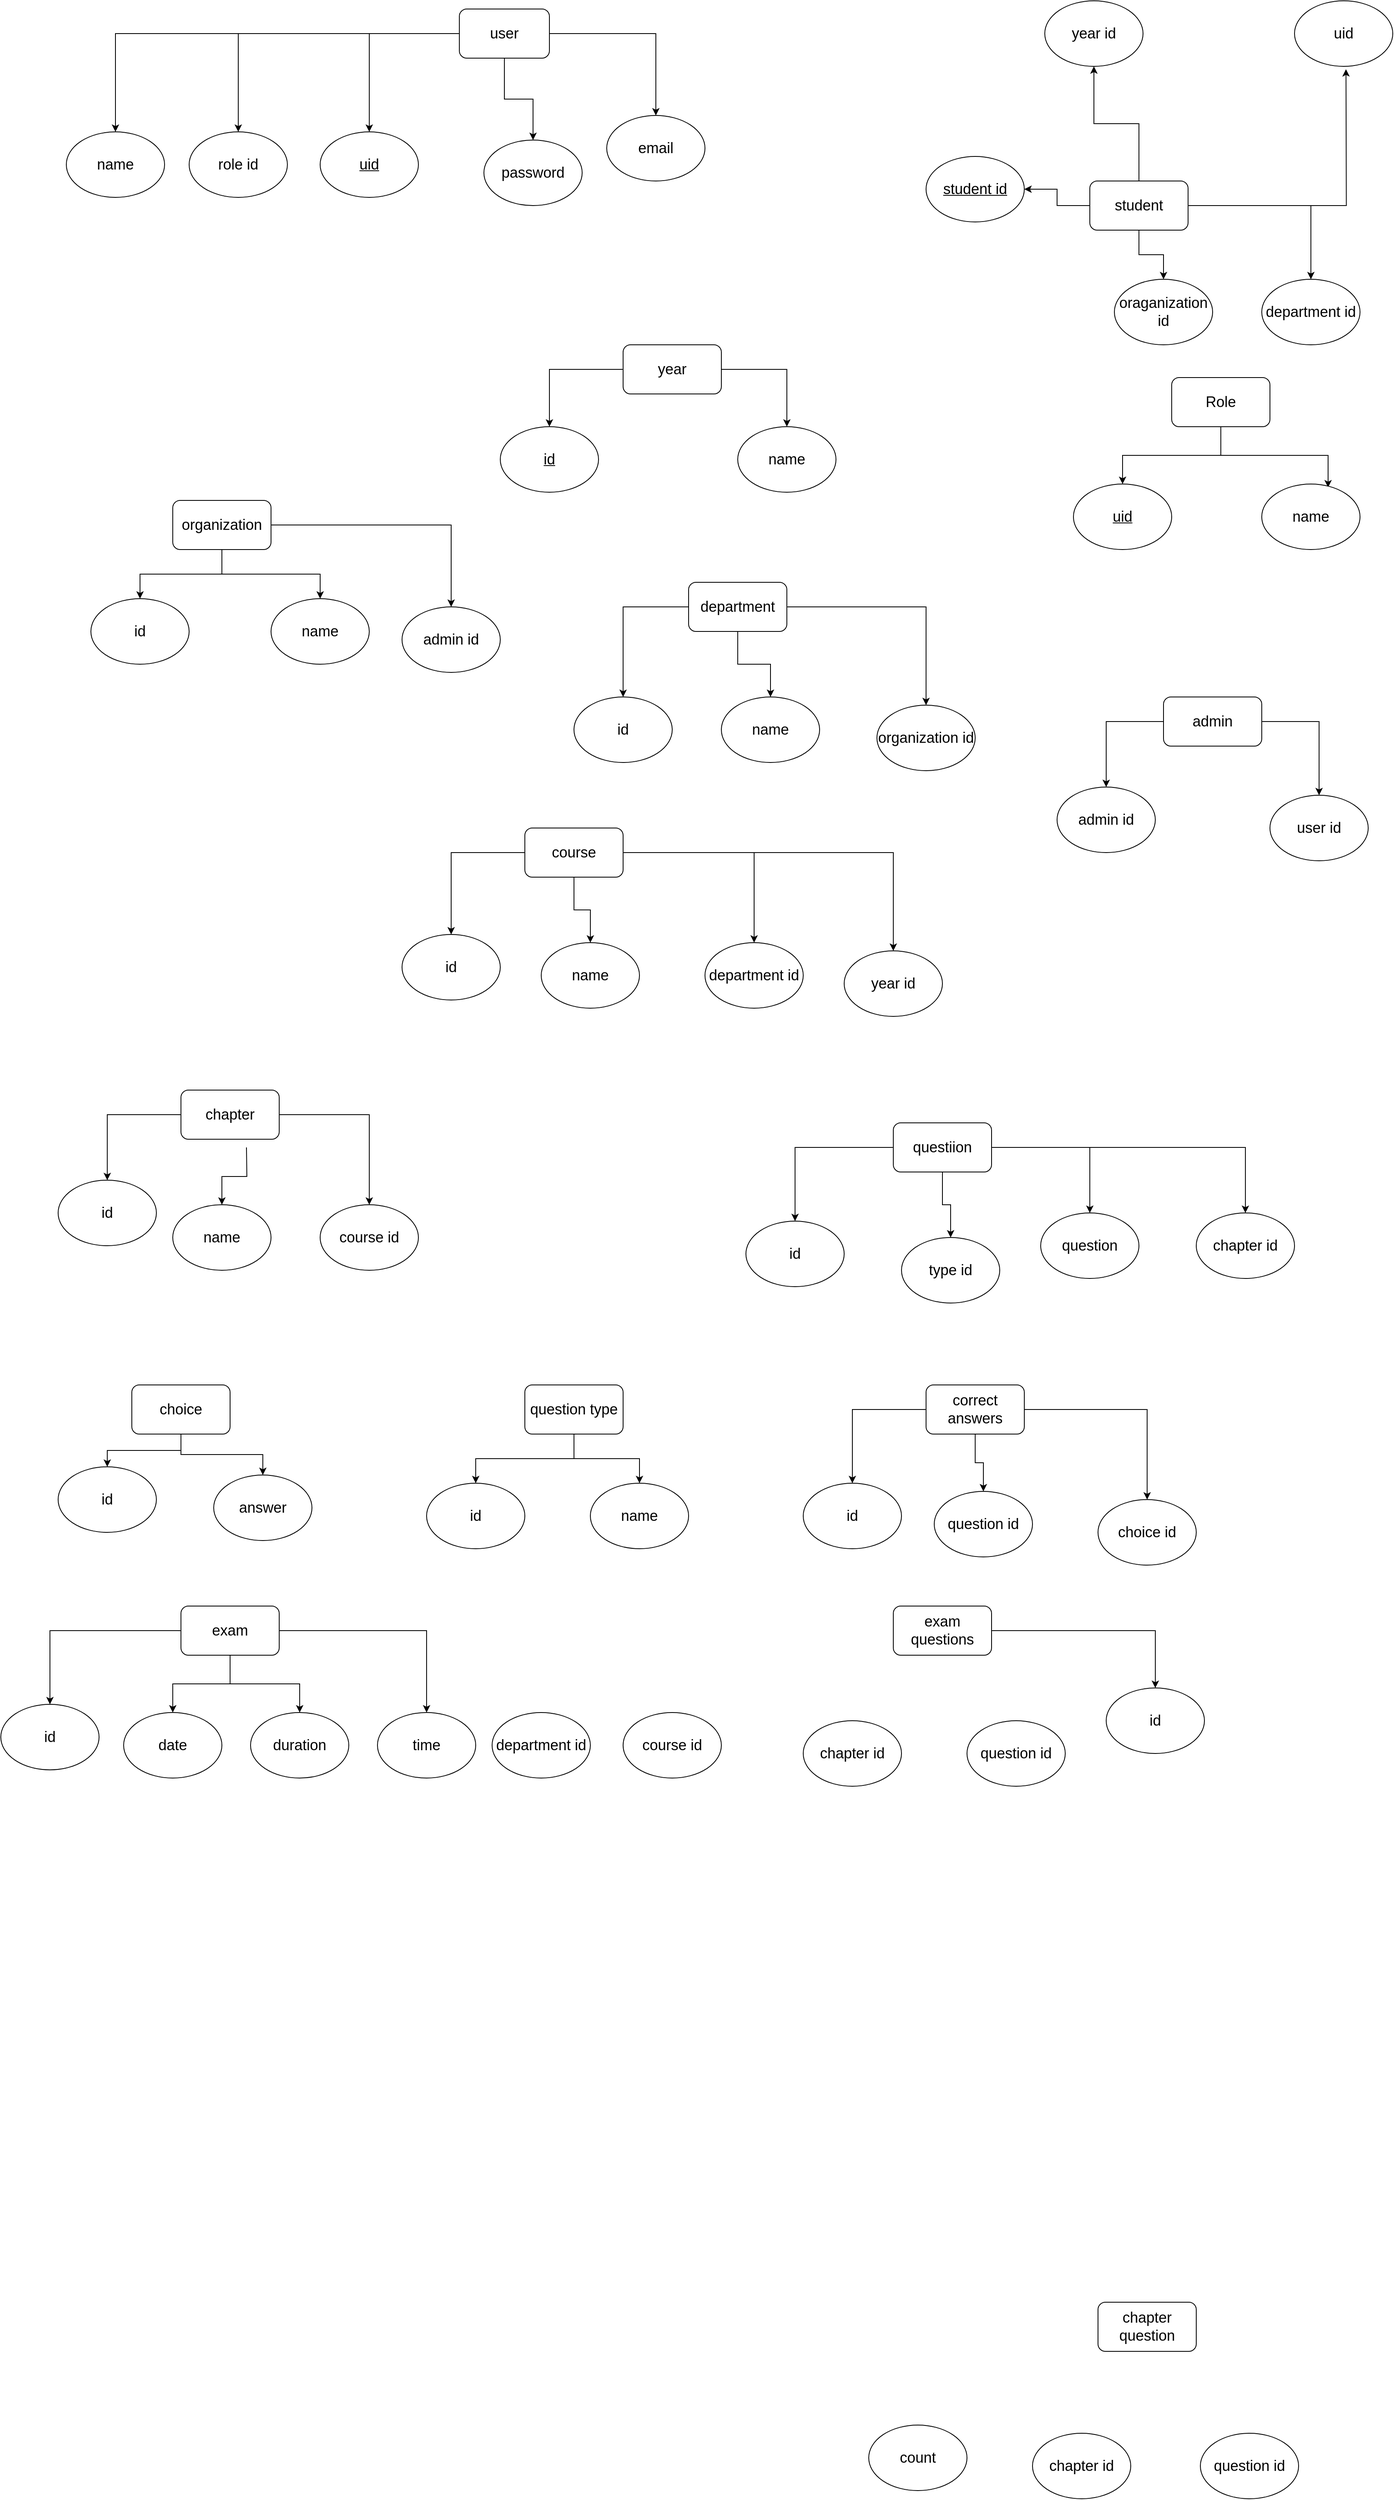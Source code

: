 <mxfile version="13.4.4" type="device"><diagram id="XFoOq5l1BU6RsOV7WT48" name="Page-1"><mxGraphModel dx="2926" dy="1160" grid="1" gridSize="10" guides="1" tooltips="1" connect="1" arrows="1" fold="1" page="1" pageScale="1" pageWidth="850" pageHeight="1100" math="0" shadow="0"><root><mxCell id="0"/><mxCell id="1" parent="0"/><mxCell id="9NqZcU6P9ZNwArJFt40M-3" style="edgeStyle=orthogonalEdgeStyle;rounded=0;orthogonalLoop=1;jettySize=auto;html=1;entryX=0.607;entryY=1.043;entryDx=0;entryDy=0;entryPerimeter=0;fontSize=18;" edge="1" parent="1" source="9NqZcU6P9ZNwArJFt40M-1"><mxGeometry relative="1" as="geometry"><mxPoint x="792.84" y="93.44" as="targetPoint"/></mxGeometry></mxCell><mxCell id="9NqZcU6P9ZNwArJFt40M-50" style="edgeStyle=orthogonalEdgeStyle;rounded=0;orthogonalLoop=1;jettySize=auto;html=1;entryX=0.5;entryY=0;entryDx=0;entryDy=0;fontSize=18;" edge="1" parent="1" source="9NqZcU6P9ZNwArJFt40M-1" target="9NqZcU6P9ZNwArJFt40M-40"><mxGeometry relative="1" as="geometry"/></mxCell><mxCell id="9NqZcU6P9ZNwArJFt40M-54" style="edgeStyle=orthogonalEdgeStyle;rounded=0;orthogonalLoop=1;jettySize=auto;html=1;entryX=0.5;entryY=0;entryDx=0;entryDy=0;fontSize=18;" edge="1" parent="1" source="9NqZcU6P9ZNwArJFt40M-1" target="9NqZcU6P9ZNwArJFt40M-53"><mxGeometry relative="1" as="geometry"/></mxCell><mxCell id="9NqZcU6P9ZNwArJFt40M-63" style="edgeStyle=orthogonalEdgeStyle;rounded=0;orthogonalLoop=1;jettySize=auto;html=1;entryX=0.5;entryY=1;entryDx=0;entryDy=0;fontSize=18;" edge="1" parent="1" source="9NqZcU6P9ZNwArJFt40M-1" target="9NqZcU6P9ZNwArJFt40M-28"><mxGeometry relative="1" as="geometry"/></mxCell><mxCell id="9NqZcU6P9ZNwArJFt40M-64" style="edgeStyle=orthogonalEdgeStyle;rounded=0;orthogonalLoop=1;jettySize=auto;html=1;entryX=1;entryY=0.5;entryDx=0;entryDy=0;fontSize=18;" edge="1" parent="1" source="9NqZcU6P9ZNwArJFt40M-1" target="9NqZcU6P9ZNwArJFt40M-32"><mxGeometry relative="1" as="geometry"/></mxCell><mxCell id="9NqZcU6P9ZNwArJFt40M-1" value="&lt;font style=&quot;font-size: 18px;&quot;&gt;student&lt;/font&gt;" style="rounded=1;whiteSpace=wrap;html=1;fontSize=18;" vertex="1" parent="1"><mxGeometry x="480" y="230" width="120" height="60" as="geometry"/></mxCell><mxCell id="9NqZcU6P9ZNwArJFt40M-2" value="uid" style="ellipse;whiteSpace=wrap;html=1;fontSize=18;" vertex="1" parent="1"><mxGeometry x="730" y="10" width="120" height="80" as="geometry"/></mxCell><mxCell id="9NqZcU6P9ZNwArJFt40M-4" value="name" style="ellipse;whiteSpace=wrap;html=1;fontSize=18;" vertex="1" parent="1"><mxGeometry x="-770" y="170" width="120" height="80" as="geometry"/></mxCell><mxCell id="9NqZcU6P9ZNwArJFt40M-10" value="email" style="ellipse;whiteSpace=wrap;html=1;fontSize=18;" vertex="1" parent="1"><mxGeometry x="-110" y="150" width="120" height="80" as="geometry"/></mxCell><mxCell id="9NqZcU6P9ZNwArJFt40M-11" value="password" style="ellipse;whiteSpace=wrap;html=1;fontSize=18;" vertex="1" parent="1"><mxGeometry x="-260" y="180" width="120" height="80" as="geometry"/></mxCell><mxCell id="9NqZcU6P9ZNwArJFt40M-13" style="edgeStyle=orthogonalEdgeStyle;rounded=0;orthogonalLoop=1;jettySize=auto;html=1;fontSize=18;" edge="1" parent="1" source="9NqZcU6P9ZNwArJFt40M-12" target="9NqZcU6P9ZNwArJFt40M-10"><mxGeometry relative="1" as="geometry"/></mxCell><mxCell id="9NqZcU6P9ZNwArJFt40M-14" style="edgeStyle=orthogonalEdgeStyle;rounded=0;orthogonalLoop=1;jettySize=auto;html=1;entryX=0.5;entryY=0;entryDx=0;entryDy=0;fontSize=18;" edge="1" parent="1" source="9NqZcU6P9ZNwArJFt40M-12" target="9NqZcU6P9ZNwArJFt40M-11"><mxGeometry relative="1" as="geometry"/></mxCell><mxCell id="9NqZcU6P9ZNwArJFt40M-16" style="edgeStyle=orthogonalEdgeStyle;rounded=0;orthogonalLoop=1;jettySize=auto;html=1;entryX=0.5;entryY=0;entryDx=0;entryDy=0;fontSize=18;" edge="1" parent="1" source="9NqZcU6P9ZNwArJFt40M-12" target="9NqZcU6P9ZNwArJFt40M-15"><mxGeometry relative="1" as="geometry"/></mxCell><mxCell id="9NqZcU6P9ZNwArJFt40M-31" style="edgeStyle=orthogonalEdgeStyle;rounded=0;orthogonalLoop=1;jettySize=auto;html=1;entryX=0.5;entryY=0;entryDx=0;entryDy=0;fontSize=18;" edge="1" parent="1" source="9NqZcU6P9ZNwArJFt40M-12" target="9NqZcU6P9ZNwArJFt40M-30"><mxGeometry relative="1" as="geometry"/></mxCell><mxCell id="9NqZcU6P9ZNwArJFt40M-62" style="edgeStyle=orthogonalEdgeStyle;rounded=0;orthogonalLoop=1;jettySize=auto;html=1;entryX=0.5;entryY=0;entryDx=0;entryDy=0;fontSize=18;" edge="1" parent="1" source="9NqZcU6P9ZNwArJFt40M-12" target="9NqZcU6P9ZNwArJFt40M-4"><mxGeometry relative="1" as="geometry"/></mxCell><mxCell id="9NqZcU6P9ZNwArJFt40M-12" value="user" style="rounded=1;whiteSpace=wrap;html=1;fontSize=18;" vertex="1" parent="1"><mxGeometry x="-290" y="20" width="110" height="60" as="geometry"/></mxCell><mxCell id="9NqZcU6P9ZNwArJFt40M-15" value="uid" style="ellipse;whiteSpace=wrap;html=1;fontSize=18;fontStyle=4" vertex="1" parent="1"><mxGeometry x="-460" y="170" width="120" height="80" as="geometry"/></mxCell><mxCell id="9NqZcU6P9ZNwArJFt40M-17" value="id" style="ellipse;whiteSpace=wrap;html=1;fontSize=18;fontStyle=4" vertex="1" parent="1"><mxGeometry x="-240" y="530" width="120" height="80" as="geometry"/></mxCell><mxCell id="9NqZcU6P9ZNwArJFt40M-21" style="edgeStyle=orthogonalEdgeStyle;rounded=0;orthogonalLoop=1;jettySize=auto;html=1;entryX=0.5;entryY=0;entryDx=0;entryDy=0;fontSize=18;" edge="1" parent="1" source="9NqZcU6P9ZNwArJFt40M-18" target="9NqZcU6P9ZNwArJFt40M-19"><mxGeometry relative="1" as="geometry"/></mxCell><mxCell id="9NqZcU6P9ZNwArJFt40M-22" style="edgeStyle=orthogonalEdgeStyle;rounded=0;orthogonalLoop=1;jettySize=auto;html=1;entryX=0.675;entryY=0.052;entryDx=0;entryDy=0;entryPerimeter=0;fontSize=18;" edge="1" parent="1" source="9NqZcU6P9ZNwArJFt40M-18" target="9NqZcU6P9ZNwArJFt40M-20"><mxGeometry relative="1" as="geometry"/></mxCell><mxCell id="9NqZcU6P9ZNwArJFt40M-18" value="Role" style="rounded=1;whiteSpace=wrap;html=1;fontSize=18;" vertex="1" parent="1"><mxGeometry x="580" y="470" width="120" height="60" as="geometry"/></mxCell><mxCell id="9NqZcU6P9ZNwArJFt40M-19" value="uid" style="ellipse;whiteSpace=wrap;html=1;fontSize=18;fontStyle=4" vertex="1" parent="1"><mxGeometry x="460" y="600" width="120" height="80" as="geometry"/></mxCell><mxCell id="9NqZcU6P9ZNwArJFt40M-20" value="name" style="ellipse;whiteSpace=wrap;html=1;fontSize=18;" vertex="1" parent="1"><mxGeometry x="690" y="600" width="120" height="80" as="geometry"/></mxCell><mxCell id="9NqZcU6P9ZNwArJFt40M-25" style="edgeStyle=orthogonalEdgeStyle;rounded=0;orthogonalLoop=1;jettySize=auto;html=1;entryX=0.5;entryY=0;entryDx=0;entryDy=0;fontSize=18;" edge="1" parent="1" source="9NqZcU6P9ZNwArJFt40M-23" target="9NqZcU6P9ZNwArJFt40M-17"><mxGeometry relative="1" as="geometry"/></mxCell><mxCell id="9NqZcU6P9ZNwArJFt40M-27" style="edgeStyle=orthogonalEdgeStyle;rounded=0;orthogonalLoop=1;jettySize=auto;html=1;fontSize=18;" edge="1" parent="1" source="9NqZcU6P9ZNwArJFt40M-23" target="9NqZcU6P9ZNwArJFt40M-26"><mxGeometry relative="1" as="geometry"/></mxCell><mxCell id="9NqZcU6P9ZNwArJFt40M-23" value="year" style="rounded=1;whiteSpace=wrap;html=1;fontSize=18;" vertex="1" parent="1"><mxGeometry x="-90" y="430" width="120" height="60" as="geometry"/></mxCell><mxCell id="9NqZcU6P9ZNwArJFt40M-26" value="name" style="ellipse;whiteSpace=wrap;html=1;fontSize=18;" vertex="1" parent="1"><mxGeometry x="50" y="530" width="120" height="80" as="geometry"/></mxCell><mxCell id="9NqZcU6P9ZNwArJFt40M-28" value="year id" style="ellipse;whiteSpace=wrap;html=1;fontSize=18;" vertex="1" parent="1"><mxGeometry x="425" y="10" width="120" height="80" as="geometry"/></mxCell><mxCell id="9NqZcU6P9ZNwArJFt40M-30" value="role id" style="ellipse;whiteSpace=wrap;html=1;fontSize=18;" vertex="1" parent="1"><mxGeometry x="-620" y="170" width="120" height="80" as="geometry"/></mxCell><mxCell id="9NqZcU6P9ZNwArJFt40M-32" value="student id" style="ellipse;whiteSpace=wrap;html=1;fontSize=18;fontStyle=4" vertex="1" parent="1"><mxGeometry x="280" y="200" width="120" height="80" as="geometry"/></mxCell><mxCell id="9NqZcU6P9ZNwArJFt40M-38" style="edgeStyle=orthogonalEdgeStyle;rounded=0;orthogonalLoop=1;jettySize=auto;html=1;entryX=0.5;entryY=0;entryDx=0;entryDy=0;fontSize=18;" edge="1" parent="1" source="9NqZcU6P9ZNwArJFt40M-35" target="9NqZcU6P9ZNwArJFt40M-36"><mxGeometry relative="1" as="geometry"/></mxCell><mxCell id="9NqZcU6P9ZNwArJFt40M-39" style="edgeStyle=orthogonalEdgeStyle;rounded=0;orthogonalLoop=1;jettySize=auto;html=1;fontSize=18;" edge="1" parent="1" source="9NqZcU6P9ZNwArJFt40M-35" target="9NqZcU6P9ZNwArJFt40M-37"><mxGeometry relative="1" as="geometry"/></mxCell><mxCell id="9NqZcU6P9ZNwArJFt40M-48" style="edgeStyle=orthogonalEdgeStyle;rounded=0;orthogonalLoop=1;jettySize=auto;html=1;entryX=0.5;entryY=0;entryDx=0;entryDy=0;fontSize=18;" edge="1" parent="1" source="9NqZcU6P9ZNwArJFt40M-35" target="9NqZcU6P9ZNwArJFt40M-47"><mxGeometry relative="1" as="geometry"/></mxCell><mxCell id="9NqZcU6P9ZNwArJFt40M-35" value="organization" style="rounded=1;whiteSpace=wrap;html=1;fontSize=18;" vertex="1" parent="1"><mxGeometry x="-640" y="620" width="120" height="60" as="geometry"/></mxCell><mxCell id="9NqZcU6P9ZNwArJFt40M-36" value="id" style="ellipse;whiteSpace=wrap;html=1;fontSize=18;" vertex="1" parent="1"><mxGeometry x="-740" y="740" width="120" height="80" as="geometry"/></mxCell><mxCell id="9NqZcU6P9ZNwArJFt40M-37" value="name" style="ellipse;whiteSpace=wrap;html=1;fontSize=18;" vertex="1" parent="1"><mxGeometry x="-520" y="740" width="120" height="80" as="geometry"/></mxCell><mxCell id="9NqZcU6P9ZNwArJFt40M-40" value="oraganization id" style="ellipse;whiteSpace=wrap;html=1;fontSize=18;" vertex="1" parent="1"><mxGeometry x="510" y="350" width="120" height="80" as="geometry"/></mxCell><mxCell id="9NqZcU6P9ZNwArJFt40M-44" style="edgeStyle=orthogonalEdgeStyle;rounded=0;orthogonalLoop=1;jettySize=auto;html=1;entryX=0.5;entryY=0;entryDx=0;entryDy=0;fontSize=18;" edge="1" parent="1" source="9NqZcU6P9ZNwArJFt40M-42" target="9NqZcU6P9ZNwArJFt40M-43"><mxGeometry relative="1" as="geometry"/></mxCell><mxCell id="9NqZcU6P9ZNwArJFt40M-52" style="edgeStyle=orthogonalEdgeStyle;rounded=0;orthogonalLoop=1;jettySize=auto;html=1;entryX=0.5;entryY=0;entryDx=0;entryDy=0;fontSize=18;" edge="1" parent="1" source="9NqZcU6P9ZNwArJFt40M-42" target="9NqZcU6P9ZNwArJFt40M-51"><mxGeometry relative="1" as="geometry"/></mxCell><mxCell id="9NqZcU6P9ZNwArJFt40M-56" style="edgeStyle=orthogonalEdgeStyle;rounded=0;orthogonalLoop=1;jettySize=auto;html=1;entryX=0.5;entryY=0;entryDx=0;entryDy=0;fontSize=18;" edge="1" parent="1" source="9NqZcU6P9ZNwArJFt40M-42" target="9NqZcU6P9ZNwArJFt40M-55"><mxGeometry relative="1" as="geometry"/></mxCell><mxCell id="9NqZcU6P9ZNwArJFt40M-42" value="department" style="rounded=1;whiteSpace=wrap;html=1;fontSize=18;" vertex="1" parent="1"><mxGeometry x="-10" y="720" width="120" height="60" as="geometry"/></mxCell><mxCell id="9NqZcU6P9ZNwArJFt40M-43" value="id" style="ellipse;whiteSpace=wrap;html=1;fontSize=18;" vertex="1" parent="1"><mxGeometry x="-150" y="860" width="120" height="80" as="geometry"/></mxCell><mxCell id="9NqZcU6P9ZNwArJFt40M-58" style="edgeStyle=orthogonalEdgeStyle;rounded=0;orthogonalLoop=1;jettySize=auto;html=1;entryX=0.5;entryY=0;entryDx=0;entryDy=0;fontSize=18;" edge="1" parent="1" source="9NqZcU6P9ZNwArJFt40M-45" target="9NqZcU6P9ZNwArJFt40M-57"><mxGeometry relative="1" as="geometry"/></mxCell><mxCell id="9NqZcU6P9ZNwArJFt40M-60" style="edgeStyle=orthogonalEdgeStyle;rounded=0;orthogonalLoop=1;jettySize=auto;html=1;entryX=0.5;entryY=0;entryDx=0;entryDy=0;fontSize=18;" edge="1" parent="1" source="9NqZcU6P9ZNwArJFt40M-45" target="9NqZcU6P9ZNwArJFt40M-59"><mxGeometry relative="1" as="geometry"/></mxCell><mxCell id="9NqZcU6P9ZNwArJFt40M-45" value="admin" style="rounded=1;whiteSpace=wrap;html=1;fontSize=18;" vertex="1" parent="1"><mxGeometry x="570" y="860" width="120" height="60" as="geometry"/></mxCell><mxCell id="9NqZcU6P9ZNwArJFt40M-47" value="admin id" style="ellipse;whiteSpace=wrap;html=1;fontSize=18;" vertex="1" parent="1"><mxGeometry x="-360" y="750" width="120" height="80" as="geometry"/></mxCell><mxCell id="9NqZcU6P9ZNwArJFt40M-51" value="name" style="ellipse;whiteSpace=wrap;html=1;fontSize=18;" vertex="1" parent="1"><mxGeometry x="30" y="860" width="120" height="80" as="geometry"/></mxCell><mxCell id="9NqZcU6P9ZNwArJFt40M-53" value="department id" style="ellipse;whiteSpace=wrap;html=1;fontSize=18;" vertex="1" parent="1"><mxGeometry x="690" y="350" width="120" height="80" as="geometry"/></mxCell><mxCell id="9NqZcU6P9ZNwArJFt40M-55" value="organization id" style="ellipse;whiteSpace=wrap;html=1;fontSize=18;" vertex="1" parent="1"><mxGeometry x="220" y="870" width="120" height="80" as="geometry"/></mxCell><mxCell id="9NqZcU6P9ZNwArJFt40M-57" value="admin id" style="ellipse;whiteSpace=wrap;html=1;fontSize=18;" vertex="1" parent="1"><mxGeometry x="440" y="970" width="120" height="80" as="geometry"/></mxCell><mxCell id="9NqZcU6P9ZNwArJFt40M-59" value="user id" style="ellipse;whiteSpace=wrap;html=1;fontSize=18;" vertex="1" parent="1"><mxGeometry x="700" y="980" width="120" height="80" as="geometry"/></mxCell><mxCell id="9NqZcU6P9ZNwArJFt40M-69" style="edgeStyle=orthogonalEdgeStyle;rounded=0;orthogonalLoop=1;jettySize=auto;html=1;entryX=0.5;entryY=0;entryDx=0;entryDy=0;fontSize=18;" edge="1" parent="1" source="9NqZcU6P9ZNwArJFt40M-65" target="9NqZcU6P9ZNwArJFt40M-66"><mxGeometry relative="1" as="geometry"/></mxCell><mxCell id="9NqZcU6P9ZNwArJFt40M-70" style="edgeStyle=orthogonalEdgeStyle;rounded=0;orthogonalLoop=1;jettySize=auto;html=1;entryX=0.5;entryY=0;entryDx=0;entryDy=0;fontSize=18;" edge="1" parent="1" source="9NqZcU6P9ZNwArJFt40M-65" target="9NqZcU6P9ZNwArJFt40M-67"><mxGeometry relative="1" as="geometry"/></mxCell><mxCell id="9NqZcU6P9ZNwArJFt40M-71" style="edgeStyle=orthogonalEdgeStyle;rounded=0;orthogonalLoop=1;jettySize=auto;html=1;entryX=0.5;entryY=0;entryDx=0;entryDy=0;fontSize=18;" edge="1" parent="1" source="9NqZcU6P9ZNwArJFt40M-65" target="9NqZcU6P9ZNwArJFt40M-68"><mxGeometry relative="1" as="geometry"/></mxCell><mxCell id="9NqZcU6P9ZNwArJFt40M-74" style="edgeStyle=orthogonalEdgeStyle;rounded=0;orthogonalLoop=1;jettySize=auto;html=1;entryX=0.5;entryY=0;entryDx=0;entryDy=0;fontSize=18;" edge="1" parent="1" source="9NqZcU6P9ZNwArJFt40M-65" target="9NqZcU6P9ZNwArJFt40M-72"><mxGeometry relative="1" as="geometry"/></mxCell><mxCell id="9NqZcU6P9ZNwArJFt40M-65" value="course" style="rounded=1;whiteSpace=wrap;html=1;fontSize=18;" vertex="1" parent="1"><mxGeometry x="-210" y="1020" width="120" height="60" as="geometry"/></mxCell><mxCell id="9NqZcU6P9ZNwArJFt40M-66" value="id" style="ellipse;whiteSpace=wrap;html=1;fontSize=18;" vertex="1" parent="1"><mxGeometry x="-360" y="1150" width="120" height="80" as="geometry"/></mxCell><mxCell id="9NqZcU6P9ZNwArJFt40M-67" value="name" style="ellipse;whiteSpace=wrap;html=1;fontSize=18;" vertex="1" parent="1"><mxGeometry x="-190" y="1160" width="120" height="80" as="geometry"/></mxCell><mxCell id="9NqZcU6P9ZNwArJFt40M-68" value="department id" style="ellipse;whiteSpace=wrap;html=1;fontSize=18;" vertex="1" parent="1"><mxGeometry x="10" y="1160" width="120" height="80" as="geometry"/></mxCell><mxCell id="9NqZcU6P9ZNwArJFt40M-72" value="year id" style="ellipse;whiteSpace=wrap;html=1;fontSize=18;" vertex="1" parent="1"><mxGeometry x="180" y="1170" width="120" height="80" as="geometry"/></mxCell><mxCell id="9NqZcU6P9ZNwArJFt40M-73" value="id" style="ellipse;whiteSpace=wrap;html=1;fontSize=18;" vertex="1" parent="1"><mxGeometry x="-780" y="1450" width="120" height="80" as="geometry"/></mxCell><mxCell id="9NqZcU6P9ZNwArJFt40M-78" style="edgeStyle=orthogonalEdgeStyle;rounded=0;orthogonalLoop=1;jettySize=auto;html=1;entryX=0.5;entryY=0;entryDx=0;entryDy=0;fontSize=18;" edge="1" parent="1" source="9NqZcU6P9ZNwArJFt40M-75" target="9NqZcU6P9ZNwArJFt40M-73"><mxGeometry relative="1" as="geometry"/></mxCell><mxCell id="9NqZcU6P9ZNwArJFt40M-79" style="edgeStyle=orthogonalEdgeStyle;rounded=0;orthogonalLoop=1;jettySize=auto;html=1;entryX=0.5;entryY=0;entryDx=0;entryDy=0;fontSize=18;" edge="1" parent="1" target="9NqZcU6P9ZNwArJFt40M-76"><mxGeometry relative="1" as="geometry"><mxPoint x="-550" y="1410" as="sourcePoint"/></mxGeometry></mxCell><mxCell id="9NqZcU6P9ZNwArJFt40M-80" style="edgeStyle=orthogonalEdgeStyle;rounded=0;orthogonalLoop=1;jettySize=auto;html=1;entryX=0.5;entryY=0;entryDx=0;entryDy=0;fontSize=18;" edge="1" parent="1" source="9NqZcU6P9ZNwArJFt40M-75" target="9NqZcU6P9ZNwArJFt40M-77"><mxGeometry relative="1" as="geometry"/></mxCell><mxCell id="9NqZcU6P9ZNwArJFt40M-75" value="chapter" style="rounded=1;whiteSpace=wrap;html=1;fontSize=18;" vertex="1" parent="1"><mxGeometry x="-630" y="1340" width="120" height="60" as="geometry"/></mxCell><mxCell id="9NqZcU6P9ZNwArJFt40M-76" value="name" style="ellipse;whiteSpace=wrap;html=1;fontSize=18;" vertex="1" parent="1"><mxGeometry x="-640" y="1480" width="120" height="80" as="geometry"/></mxCell><mxCell id="9NqZcU6P9ZNwArJFt40M-77" value="course id" style="ellipse;whiteSpace=wrap;html=1;fontSize=18;" vertex="1" parent="1"><mxGeometry x="-460" y="1480" width="120" height="80" as="geometry"/></mxCell><mxCell id="9NqZcU6P9ZNwArJFt40M-85" style="edgeStyle=orthogonalEdgeStyle;rounded=0;orthogonalLoop=1;jettySize=auto;html=1;entryX=0.5;entryY=0;entryDx=0;entryDy=0;fontSize=18;" edge="1" parent="1" source="9NqZcU6P9ZNwArJFt40M-81" target="9NqZcU6P9ZNwArJFt40M-84"><mxGeometry relative="1" as="geometry"/></mxCell><mxCell id="9NqZcU6P9ZNwArJFt40M-86" style="edgeStyle=orthogonalEdgeStyle;rounded=0;orthogonalLoop=1;jettySize=auto;html=1;entryX=0.5;entryY=0;entryDx=0;entryDy=0;fontSize=18;" edge="1" parent="1" source="9NqZcU6P9ZNwArJFt40M-81" target="9NqZcU6P9ZNwArJFt40M-83"><mxGeometry relative="1" as="geometry"/></mxCell><mxCell id="9NqZcU6P9ZNwArJFt40M-108" style="edgeStyle=orthogonalEdgeStyle;rounded=0;orthogonalLoop=1;jettySize=auto;html=1;entryX=0.5;entryY=0;entryDx=0;entryDy=0;fontSize=18;" edge="1" parent="1" source="9NqZcU6P9ZNwArJFt40M-81" target="9NqZcU6P9ZNwArJFt40M-107"><mxGeometry relative="1" as="geometry"/></mxCell><mxCell id="9NqZcU6P9ZNwArJFt40M-123" style="edgeStyle=orthogonalEdgeStyle;rounded=0;orthogonalLoop=1;jettySize=auto;html=1;entryX=0.5;entryY=0;entryDx=0;entryDy=0;fontSize=18;" edge="1" parent="1" source="9NqZcU6P9ZNwArJFt40M-81" target="9NqZcU6P9ZNwArJFt40M-122"><mxGeometry relative="1" as="geometry"/></mxCell><mxCell id="9NqZcU6P9ZNwArJFt40M-81" value="questiion" style="rounded=1;whiteSpace=wrap;html=1;fontSize=18;" vertex="1" parent="1"><mxGeometry x="240" y="1380" width="120" height="60" as="geometry"/></mxCell><mxCell id="9NqZcU6P9ZNwArJFt40M-83" value="question" style="ellipse;whiteSpace=wrap;html=1;fontSize=18;" vertex="1" parent="1"><mxGeometry x="420" y="1490" width="120" height="80" as="geometry"/></mxCell><mxCell id="9NqZcU6P9ZNwArJFt40M-84" value="id" style="ellipse;whiteSpace=wrap;html=1;fontSize=18;" vertex="1" parent="1"><mxGeometry x="60" y="1500" width="120" height="80" as="geometry"/></mxCell><mxCell id="9NqZcU6P9ZNwArJFt40M-91" style="edgeStyle=orthogonalEdgeStyle;rounded=0;orthogonalLoop=1;jettySize=auto;html=1;fontSize=18;" edge="1" parent="1" source="9NqZcU6P9ZNwArJFt40M-88" target="9NqZcU6P9ZNwArJFt40M-90"><mxGeometry relative="1" as="geometry"/></mxCell><mxCell id="9NqZcU6P9ZNwArJFt40M-92" style="edgeStyle=orthogonalEdgeStyle;rounded=0;orthogonalLoop=1;jettySize=auto;html=1;entryX=0.5;entryY=0;entryDx=0;entryDy=0;fontSize=18;" edge="1" parent="1" source="9NqZcU6P9ZNwArJFt40M-88" target="9NqZcU6P9ZNwArJFt40M-89"><mxGeometry relative="1" as="geometry"/></mxCell><mxCell id="9NqZcU6P9ZNwArJFt40M-88" value="choice" style="rounded=1;whiteSpace=wrap;html=1;fontSize=18;" vertex="1" parent="1"><mxGeometry x="-690" y="1700" width="120" height="60" as="geometry"/></mxCell><mxCell id="9NqZcU6P9ZNwArJFt40M-89" value="answer" style="ellipse;whiteSpace=wrap;html=1;fontSize=18;" vertex="1" parent="1"><mxGeometry x="-590" y="1810" width="120" height="80" as="geometry"/></mxCell><mxCell id="9NqZcU6P9ZNwArJFt40M-90" value="id" style="ellipse;whiteSpace=wrap;html=1;fontSize=18;" vertex="1" parent="1"><mxGeometry x="-780" y="1800" width="120" height="80" as="geometry"/></mxCell><mxCell id="9NqZcU6P9ZNwArJFt40M-99" style="edgeStyle=orthogonalEdgeStyle;rounded=0;orthogonalLoop=1;jettySize=auto;html=1;entryX=0.5;entryY=0;entryDx=0;entryDy=0;fontSize=18;" edge="1" parent="1" source="9NqZcU6P9ZNwArJFt40M-95" target="9NqZcU6P9ZNwArJFt40M-96"><mxGeometry relative="1" as="geometry"/></mxCell><mxCell id="9NqZcU6P9ZNwArJFt40M-100" style="edgeStyle=orthogonalEdgeStyle;rounded=0;orthogonalLoop=1;jettySize=auto;html=1;entryX=0.5;entryY=0;entryDx=0;entryDy=0;fontSize=18;" edge="1" parent="1" source="9NqZcU6P9ZNwArJFt40M-95" target="9NqZcU6P9ZNwArJFt40M-97"><mxGeometry relative="1" as="geometry"/></mxCell><mxCell id="9NqZcU6P9ZNwArJFt40M-101" style="edgeStyle=orthogonalEdgeStyle;rounded=0;orthogonalLoop=1;jettySize=auto;html=1;entryX=0.5;entryY=0;entryDx=0;entryDy=0;fontSize=18;" edge="1" parent="1" source="9NqZcU6P9ZNwArJFt40M-95" target="9NqZcU6P9ZNwArJFt40M-98"><mxGeometry relative="1" as="geometry"/></mxCell><mxCell id="9NqZcU6P9ZNwArJFt40M-95" value="correct answers" style="rounded=1;whiteSpace=wrap;html=1;fontSize=18;" vertex="1" parent="1"><mxGeometry x="280" y="1700" width="120" height="60" as="geometry"/></mxCell><mxCell id="9NqZcU6P9ZNwArJFt40M-96" value="id" style="ellipse;whiteSpace=wrap;html=1;fontSize=18;" vertex="1" parent="1"><mxGeometry x="130" y="1820" width="120" height="80" as="geometry"/></mxCell><mxCell id="9NqZcU6P9ZNwArJFt40M-97" value="question id" style="ellipse;whiteSpace=wrap;html=1;fontSize=18;" vertex="1" parent="1"><mxGeometry x="290" y="1830" width="120" height="80" as="geometry"/></mxCell><mxCell id="9NqZcU6P9ZNwArJFt40M-98" value="choice id" style="ellipse;whiteSpace=wrap;html=1;fontSize=18;" vertex="1" parent="1"><mxGeometry x="490" y="1840" width="120" height="80" as="geometry"/></mxCell><mxCell id="9NqZcU6P9ZNwArJFt40M-105" style="edgeStyle=orthogonalEdgeStyle;rounded=0;orthogonalLoop=1;jettySize=auto;html=1;entryX=0.5;entryY=0;entryDx=0;entryDy=0;fontSize=18;" edge="1" parent="1" source="9NqZcU6P9ZNwArJFt40M-102" target="9NqZcU6P9ZNwArJFt40M-103"><mxGeometry relative="1" as="geometry"/></mxCell><mxCell id="9NqZcU6P9ZNwArJFt40M-106" style="edgeStyle=orthogonalEdgeStyle;rounded=0;orthogonalLoop=1;jettySize=auto;html=1;fontSize=18;" edge="1" parent="1" source="9NqZcU6P9ZNwArJFt40M-102" target="9NqZcU6P9ZNwArJFt40M-104"><mxGeometry relative="1" as="geometry"/></mxCell><mxCell id="9NqZcU6P9ZNwArJFt40M-102" value="question type" style="rounded=1;whiteSpace=wrap;html=1;fontSize=18;" vertex="1" parent="1"><mxGeometry x="-210" y="1700" width="120" height="60" as="geometry"/></mxCell><mxCell id="9NqZcU6P9ZNwArJFt40M-103" value="id" style="ellipse;whiteSpace=wrap;html=1;fontSize=18;" vertex="1" parent="1"><mxGeometry x="-330" y="1820" width="120" height="80" as="geometry"/></mxCell><mxCell id="9NqZcU6P9ZNwArJFt40M-104" value="name" style="ellipse;whiteSpace=wrap;html=1;fontSize=18;" vertex="1" parent="1"><mxGeometry x="-130" y="1820" width="120" height="80" as="geometry"/></mxCell><mxCell id="9NqZcU6P9ZNwArJFt40M-107" value="type id" style="ellipse;whiteSpace=wrap;html=1;fontSize=18;" vertex="1" parent="1"><mxGeometry x="250" y="1520" width="120" height="80" as="geometry"/></mxCell><mxCell id="9NqZcU6P9ZNwArJFt40M-112" style="edgeStyle=orthogonalEdgeStyle;rounded=0;orthogonalLoop=1;jettySize=auto;html=1;entryX=0.5;entryY=0;entryDx=0;entryDy=0;fontSize=18;" edge="1" parent="1" source="9NqZcU6P9ZNwArJFt40M-109" target="9NqZcU6P9ZNwArJFt40M-110"><mxGeometry relative="1" as="geometry"/></mxCell><mxCell id="9NqZcU6P9ZNwArJFt40M-114" style="edgeStyle=orthogonalEdgeStyle;rounded=0;orthogonalLoop=1;jettySize=auto;html=1;entryX=0.5;entryY=0;entryDx=0;entryDy=0;fontSize=18;" edge="1" parent="1" source="9NqZcU6P9ZNwArJFt40M-109" target="9NqZcU6P9ZNwArJFt40M-111"><mxGeometry relative="1" as="geometry"/></mxCell><mxCell id="9NqZcU6P9ZNwArJFt40M-115" style="edgeStyle=orthogonalEdgeStyle;rounded=0;orthogonalLoop=1;jettySize=auto;html=1;fontSize=18;" edge="1" parent="1" source="9NqZcU6P9ZNwArJFt40M-109" target="9NqZcU6P9ZNwArJFt40M-113"><mxGeometry relative="1" as="geometry"/></mxCell><mxCell id="9NqZcU6P9ZNwArJFt40M-117" style="edgeStyle=orthogonalEdgeStyle;rounded=0;orthogonalLoop=1;jettySize=auto;html=1;entryX=0.5;entryY=0;entryDx=0;entryDy=0;fontSize=18;" edge="1" parent="1" source="9NqZcU6P9ZNwArJFt40M-109" target="9NqZcU6P9ZNwArJFt40M-116"><mxGeometry relative="1" as="geometry"/></mxCell><mxCell id="9NqZcU6P9ZNwArJFt40M-109" value="exam" style="rounded=1;whiteSpace=wrap;html=1;fontSize=18;" vertex="1" parent="1"><mxGeometry x="-630" y="1970" width="120" height="60" as="geometry"/></mxCell><mxCell id="9NqZcU6P9ZNwArJFt40M-110" value="id" style="ellipse;whiteSpace=wrap;html=1;fontSize=18;" vertex="1" parent="1"><mxGeometry x="-850" y="2090" width="120" height="80" as="geometry"/></mxCell><mxCell id="9NqZcU6P9ZNwArJFt40M-111" value="date" style="ellipse;whiteSpace=wrap;html=1;fontSize=18;" vertex="1" parent="1"><mxGeometry x="-700" y="2100" width="120" height="80" as="geometry"/></mxCell><mxCell id="9NqZcU6P9ZNwArJFt40M-113" value="duration" style="ellipse;whiteSpace=wrap;html=1;fontSize=18;" vertex="1" parent="1"><mxGeometry x="-545" y="2100" width="120" height="80" as="geometry"/></mxCell><mxCell id="9NqZcU6P9ZNwArJFt40M-116" value="time" style="ellipse;whiteSpace=wrap;html=1;fontSize=18;" vertex="1" parent="1"><mxGeometry x="-390" y="2100" width="120" height="80" as="geometry"/></mxCell><mxCell id="9NqZcU6P9ZNwArJFt40M-118" value="department id" style="ellipse;whiteSpace=wrap;html=1;fontSize=18;" vertex="1" parent="1"><mxGeometry x="-250" y="2100" width="120" height="80" as="geometry"/></mxCell><mxCell id="9NqZcU6P9ZNwArJFt40M-119" value="course id" style="ellipse;whiteSpace=wrap;html=1;fontSize=18;" vertex="1" parent="1"><mxGeometry x="-90" y="2100" width="120" height="80" as="geometry"/></mxCell><mxCell id="9NqZcU6P9ZNwArJFt40M-120" value="chapter id" style="ellipse;whiteSpace=wrap;html=1;fontSize=18;" vertex="1" parent="1"><mxGeometry x="130" y="2110" width="120" height="80" as="geometry"/></mxCell><mxCell id="9NqZcU6P9ZNwArJFt40M-125" style="edgeStyle=orthogonalEdgeStyle;rounded=0;orthogonalLoop=1;jettySize=auto;html=1;entryX=0.5;entryY=0;entryDx=0;entryDy=0;fontSize=18;" edge="1" parent="1" source="9NqZcU6P9ZNwArJFt40M-121" target="9NqZcU6P9ZNwArJFt40M-124"><mxGeometry relative="1" as="geometry"/></mxCell><mxCell id="9NqZcU6P9ZNwArJFt40M-121" value="exam questions" style="rounded=1;whiteSpace=wrap;html=1;fontSize=18;" vertex="1" parent="1"><mxGeometry x="240" y="1970" width="120" height="60" as="geometry"/></mxCell><mxCell id="9NqZcU6P9ZNwArJFt40M-122" value="chapter id" style="ellipse;whiteSpace=wrap;html=1;fontSize=18;" vertex="1" parent="1"><mxGeometry x="610" y="1490" width="120" height="80" as="geometry"/></mxCell><mxCell id="9NqZcU6P9ZNwArJFt40M-124" value="id" style="ellipse;whiteSpace=wrap;html=1;fontSize=18;" vertex="1" parent="1"><mxGeometry x="500" y="2070" width="120" height="80" as="geometry"/></mxCell><mxCell id="9NqZcU6P9ZNwArJFt40M-126" value="question id" style="ellipse;whiteSpace=wrap;html=1;fontSize=18;" vertex="1" parent="1"><mxGeometry x="330" y="2110" width="120" height="80" as="geometry"/></mxCell><mxCell id="9NqZcU6P9ZNwArJFt40M-127" value="chapter question" style="rounded=1;whiteSpace=wrap;html=1;fontSize=18;" vertex="1" parent="1"><mxGeometry x="490" y="2820" width="120" height="60" as="geometry"/></mxCell><mxCell id="9NqZcU6P9ZNwArJFt40M-128" value="chapter id" style="ellipse;whiteSpace=wrap;html=1;fontSize=18;" vertex="1" parent="1"><mxGeometry x="410" y="2980" width="120" height="80" as="geometry"/></mxCell><mxCell id="9NqZcU6P9ZNwArJFt40M-129" value="question id" style="ellipse;whiteSpace=wrap;html=1;fontSize=18;" vertex="1" parent="1"><mxGeometry x="615" y="2980" width="120" height="80" as="geometry"/></mxCell><mxCell id="9NqZcU6P9ZNwArJFt40M-130" value="count" style="ellipse;whiteSpace=wrap;html=1;fontSize=18;" vertex="1" parent="1"><mxGeometry x="210" y="2970" width="120" height="80" as="geometry"/></mxCell></root></mxGraphModel></diagram></mxfile>